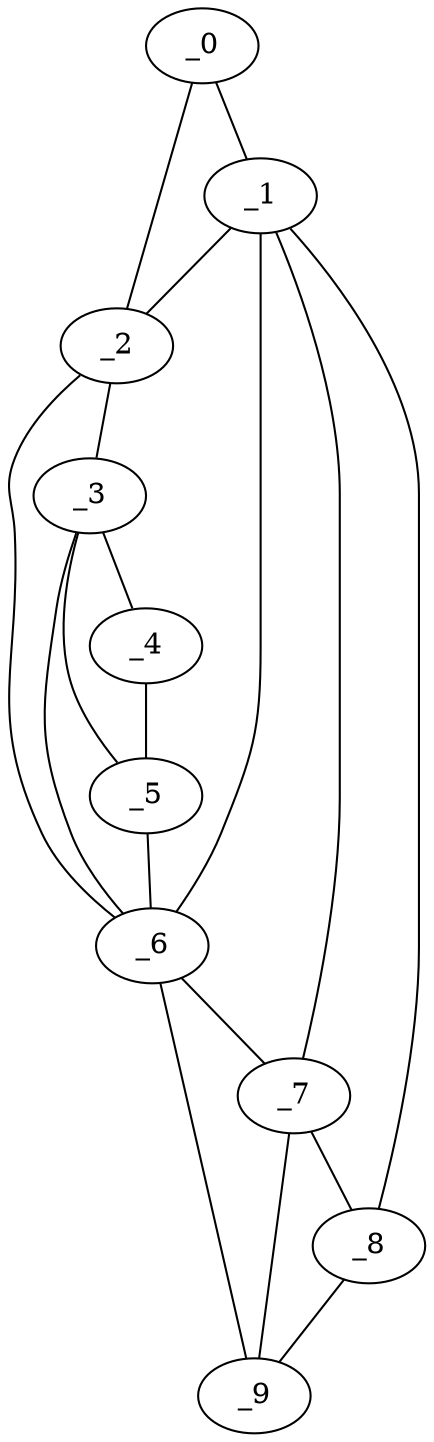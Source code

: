 graph "obj21__255.gxl" {
	_0	 [x=38,
		y=63];
	_1	 [x=40,
		y=71];
	_0 -- _1	 [valence=1];
	_2	 [x=43,
		y=55];
	_0 -- _2	 [valence=1];
	_1 -- _2	 [valence=2];
	_6	 [x=97,
		y=48];
	_1 -- _6	 [valence=2];
	_7	 [x=102,
		y=97];
	_1 -- _7	 [valence=1];
	_8	 [x=118,
		y=111];
	_1 -- _8	 [valence=1];
	_3	 [x=54,
		y=42];
	_2 -- _3	 [valence=1];
	_2 -- _6	 [valence=2];
	_4	 [x=62,
		y=36];
	_3 -- _4	 [valence=1];
	_5	 [x=82,
		y=36];
	_3 -- _5	 [valence=2];
	_3 -- _6	 [valence=1];
	_4 -- _5	 [valence=1];
	_5 -- _6	 [valence=1];
	_6 -- _7	 [valence=2];
	_9	 [x=125,
		y=107];
	_6 -- _9	 [valence=1];
	_7 -- _8	 [valence=2];
	_7 -- _9	 [valence=1];
	_8 -- _9	 [valence=1];
}
